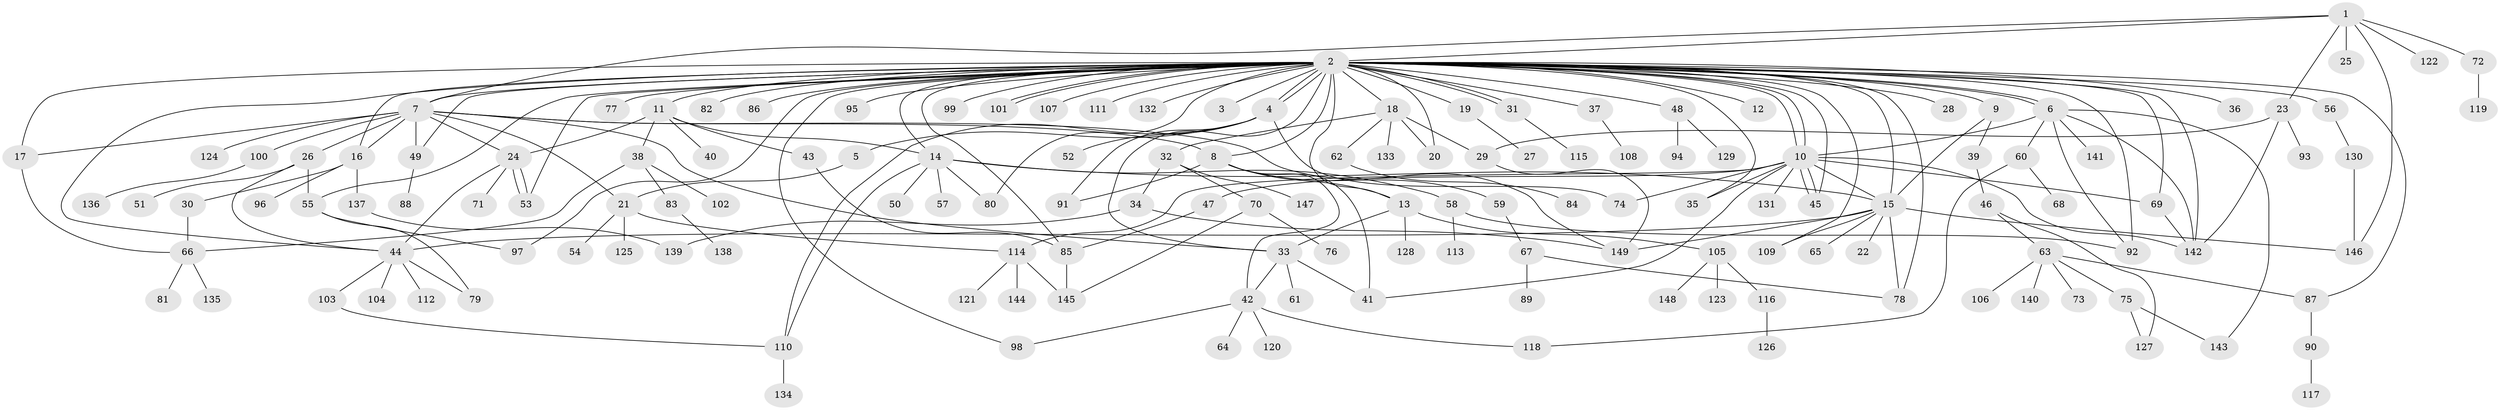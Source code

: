 // coarse degree distribution, {7: 0.03361344537815126, 55: 0.008403361344537815, 1: 0.4957983193277311, 16: 0.008403361344537815, 3: 0.12605042016806722, 12: 0.01680672268907563, 6: 0.025210084033613446, 4: 0.05042016806722689, 10: 0.008403361344537815, 5: 0.04201680672268908, 2: 0.16806722689075632, 8: 0.01680672268907563}
// Generated by graph-tools (version 1.1) at 2025/23/03/03/25 07:23:50]
// undirected, 149 vertices, 217 edges
graph export_dot {
graph [start="1"]
  node [color=gray90,style=filled];
  1;
  2;
  3;
  4;
  5;
  6;
  7;
  8;
  9;
  10;
  11;
  12;
  13;
  14;
  15;
  16;
  17;
  18;
  19;
  20;
  21;
  22;
  23;
  24;
  25;
  26;
  27;
  28;
  29;
  30;
  31;
  32;
  33;
  34;
  35;
  36;
  37;
  38;
  39;
  40;
  41;
  42;
  43;
  44;
  45;
  46;
  47;
  48;
  49;
  50;
  51;
  52;
  53;
  54;
  55;
  56;
  57;
  58;
  59;
  60;
  61;
  62;
  63;
  64;
  65;
  66;
  67;
  68;
  69;
  70;
  71;
  72;
  73;
  74;
  75;
  76;
  77;
  78;
  79;
  80;
  81;
  82;
  83;
  84;
  85;
  86;
  87;
  88;
  89;
  90;
  91;
  92;
  93;
  94;
  95;
  96;
  97;
  98;
  99;
  100;
  101;
  102;
  103;
  104;
  105;
  106;
  107;
  108;
  109;
  110;
  111;
  112;
  113;
  114;
  115;
  116;
  117;
  118;
  119;
  120;
  121;
  122;
  123;
  124;
  125;
  126;
  127;
  128;
  129;
  130;
  131;
  132;
  133;
  134;
  135;
  136;
  137;
  138;
  139;
  140;
  141;
  142;
  143;
  144;
  145;
  146;
  147;
  148;
  149;
  1 -- 2;
  1 -- 7;
  1 -- 23;
  1 -- 25;
  1 -- 72;
  1 -- 122;
  1 -- 146;
  2 -- 3;
  2 -- 4;
  2 -- 4;
  2 -- 6;
  2 -- 6;
  2 -- 7;
  2 -- 8;
  2 -- 9;
  2 -- 10;
  2 -- 10;
  2 -- 11;
  2 -- 12;
  2 -- 13;
  2 -- 14;
  2 -- 15;
  2 -- 16;
  2 -- 17;
  2 -- 18;
  2 -- 19;
  2 -- 20;
  2 -- 28;
  2 -- 31;
  2 -- 31;
  2 -- 33;
  2 -- 35;
  2 -- 36;
  2 -- 37;
  2 -- 44;
  2 -- 45;
  2 -- 48;
  2 -- 49;
  2 -- 53;
  2 -- 55;
  2 -- 56;
  2 -- 69;
  2 -- 77;
  2 -- 78;
  2 -- 80;
  2 -- 82;
  2 -- 85;
  2 -- 86;
  2 -- 87;
  2 -- 92;
  2 -- 95;
  2 -- 97;
  2 -- 98;
  2 -- 99;
  2 -- 101;
  2 -- 101;
  2 -- 107;
  2 -- 109;
  2 -- 111;
  2 -- 132;
  2 -- 142;
  4 -- 5;
  4 -- 52;
  4 -- 74;
  4 -- 91;
  4 -- 110;
  5 -- 21;
  6 -- 10;
  6 -- 60;
  6 -- 92;
  6 -- 141;
  6 -- 142;
  6 -- 143;
  7 -- 8;
  7 -- 16;
  7 -- 17;
  7 -- 21;
  7 -- 24;
  7 -- 26;
  7 -- 33;
  7 -- 49;
  7 -- 100;
  7 -- 124;
  7 -- 149;
  8 -- 13;
  8 -- 41;
  8 -- 42;
  8 -- 59;
  8 -- 91;
  9 -- 15;
  9 -- 39;
  10 -- 15;
  10 -- 35;
  10 -- 41;
  10 -- 45;
  10 -- 45;
  10 -- 47;
  10 -- 69;
  10 -- 74;
  10 -- 114;
  10 -- 131;
  10 -- 142;
  11 -- 14;
  11 -- 24;
  11 -- 38;
  11 -- 40;
  11 -- 43;
  13 -- 33;
  13 -- 105;
  13 -- 128;
  14 -- 15;
  14 -- 50;
  14 -- 57;
  14 -- 58;
  14 -- 80;
  14 -- 110;
  15 -- 22;
  15 -- 44;
  15 -- 65;
  15 -- 78;
  15 -- 109;
  15 -- 146;
  15 -- 149;
  16 -- 30;
  16 -- 96;
  16 -- 137;
  17 -- 66;
  18 -- 20;
  18 -- 29;
  18 -- 32;
  18 -- 62;
  18 -- 133;
  19 -- 27;
  21 -- 54;
  21 -- 114;
  21 -- 125;
  23 -- 29;
  23 -- 93;
  23 -- 142;
  24 -- 44;
  24 -- 53;
  24 -- 53;
  24 -- 71;
  26 -- 44;
  26 -- 51;
  26 -- 55;
  29 -- 149;
  30 -- 66;
  31 -- 115;
  32 -- 34;
  32 -- 70;
  32 -- 147;
  33 -- 41;
  33 -- 42;
  33 -- 61;
  34 -- 139;
  34 -- 149;
  37 -- 108;
  38 -- 66;
  38 -- 83;
  38 -- 102;
  39 -- 46;
  42 -- 64;
  42 -- 98;
  42 -- 118;
  42 -- 120;
  43 -- 85;
  44 -- 79;
  44 -- 103;
  44 -- 104;
  44 -- 112;
  46 -- 63;
  46 -- 127;
  47 -- 85;
  48 -- 94;
  48 -- 129;
  49 -- 88;
  55 -- 79;
  55 -- 97;
  56 -- 130;
  58 -- 92;
  58 -- 113;
  59 -- 67;
  60 -- 68;
  60 -- 118;
  62 -- 84;
  63 -- 73;
  63 -- 75;
  63 -- 87;
  63 -- 106;
  63 -- 140;
  66 -- 81;
  66 -- 135;
  67 -- 78;
  67 -- 89;
  69 -- 142;
  70 -- 76;
  70 -- 145;
  72 -- 119;
  75 -- 127;
  75 -- 143;
  83 -- 138;
  85 -- 145;
  87 -- 90;
  90 -- 117;
  100 -- 136;
  103 -- 110;
  105 -- 116;
  105 -- 123;
  105 -- 148;
  110 -- 134;
  114 -- 121;
  114 -- 144;
  114 -- 145;
  116 -- 126;
  130 -- 146;
  137 -- 139;
}
